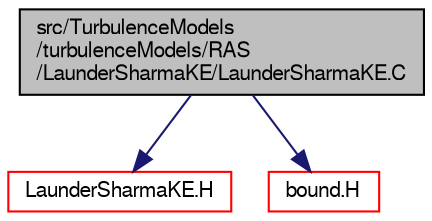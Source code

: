 digraph "src/TurbulenceModels/turbulenceModels/RAS/LaunderSharmaKE/LaunderSharmaKE.C"
{
  bgcolor="transparent";
  edge [fontname="FreeSans",fontsize="10",labelfontname="FreeSans",labelfontsize="10"];
  node [fontname="FreeSans",fontsize="10",shape=record];
  Node1 [label="src/TurbulenceModels\l/turbulenceModels/RAS\l/LaunderSharmaKE/LaunderSharmaKE.C",height=0.2,width=0.4,color="black", fillcolor="grey75", style="filled" fontcolor="black"];
  Node1 -> Node2 [color="midnightblue",fontsize="10",style="solid",fontname="FreeSans"];
  Node2 [label="LaunderSharmaKE.H",height=0.2,width=0.4,color="red",URL="$a10209.html"];
  Node1 -> Node3 [color="midnightblue",fontsize="10",style="solid",fontname="FreeSans"];
  Node3 [label="bound.H",height=0.2,width=0.4,color="red",URL="$a04643.html",tooltip="Bound the given scalar field if it has gone unbounded. "];
}
